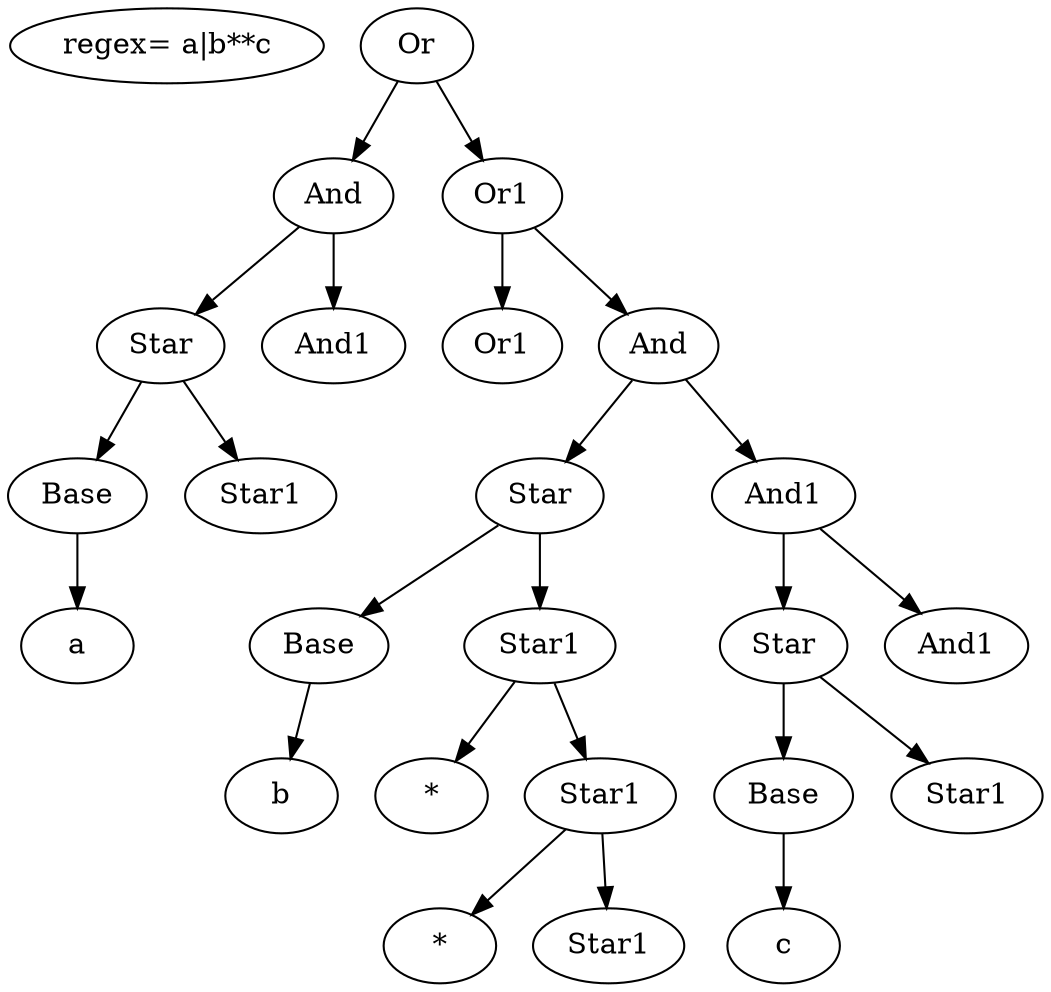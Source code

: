 digraph G {
E [label="regex= a|b**c"];
0 [label="Or"];
1 [label="And"];
33 [label="Or1"];
2 [label="Star"];
3 [label="Base"];
4 [label="a"];
6 [label="Star1"];
8 [label="And1"];
10 [label="Or1"];
11 [label="And"];
12 [label="Star"];
13 [label="Base"];
14 [label="b"];
16 [label="Star1"];
17 [label="*"];
19 [label="Star1"];
20 [label="*"];
22 [label="Star1"];
24 [label="And1"];
25 [label="Star"];
26 [label="Base"];
27 [label="c"];
29 [label="Star1"];
31 [label="And1"];
0 -> 1;
0 -> 10;
1 -> 2;
1 -> 8;
2 -> 3;
2 -> 6;
3 -> 4;
10 -> 33;
10 -> 11;
11 -> 24;
11 -> 12;
12 -> 16;
12 -> 13;
13 -> 14;
16 -> 17;
16 -> 19;
19 -> 20;
19 -> 22;
24 -> 25;
24 -> 31;
25 -> 26;
25 -> 29;
26 -> 27;
}
